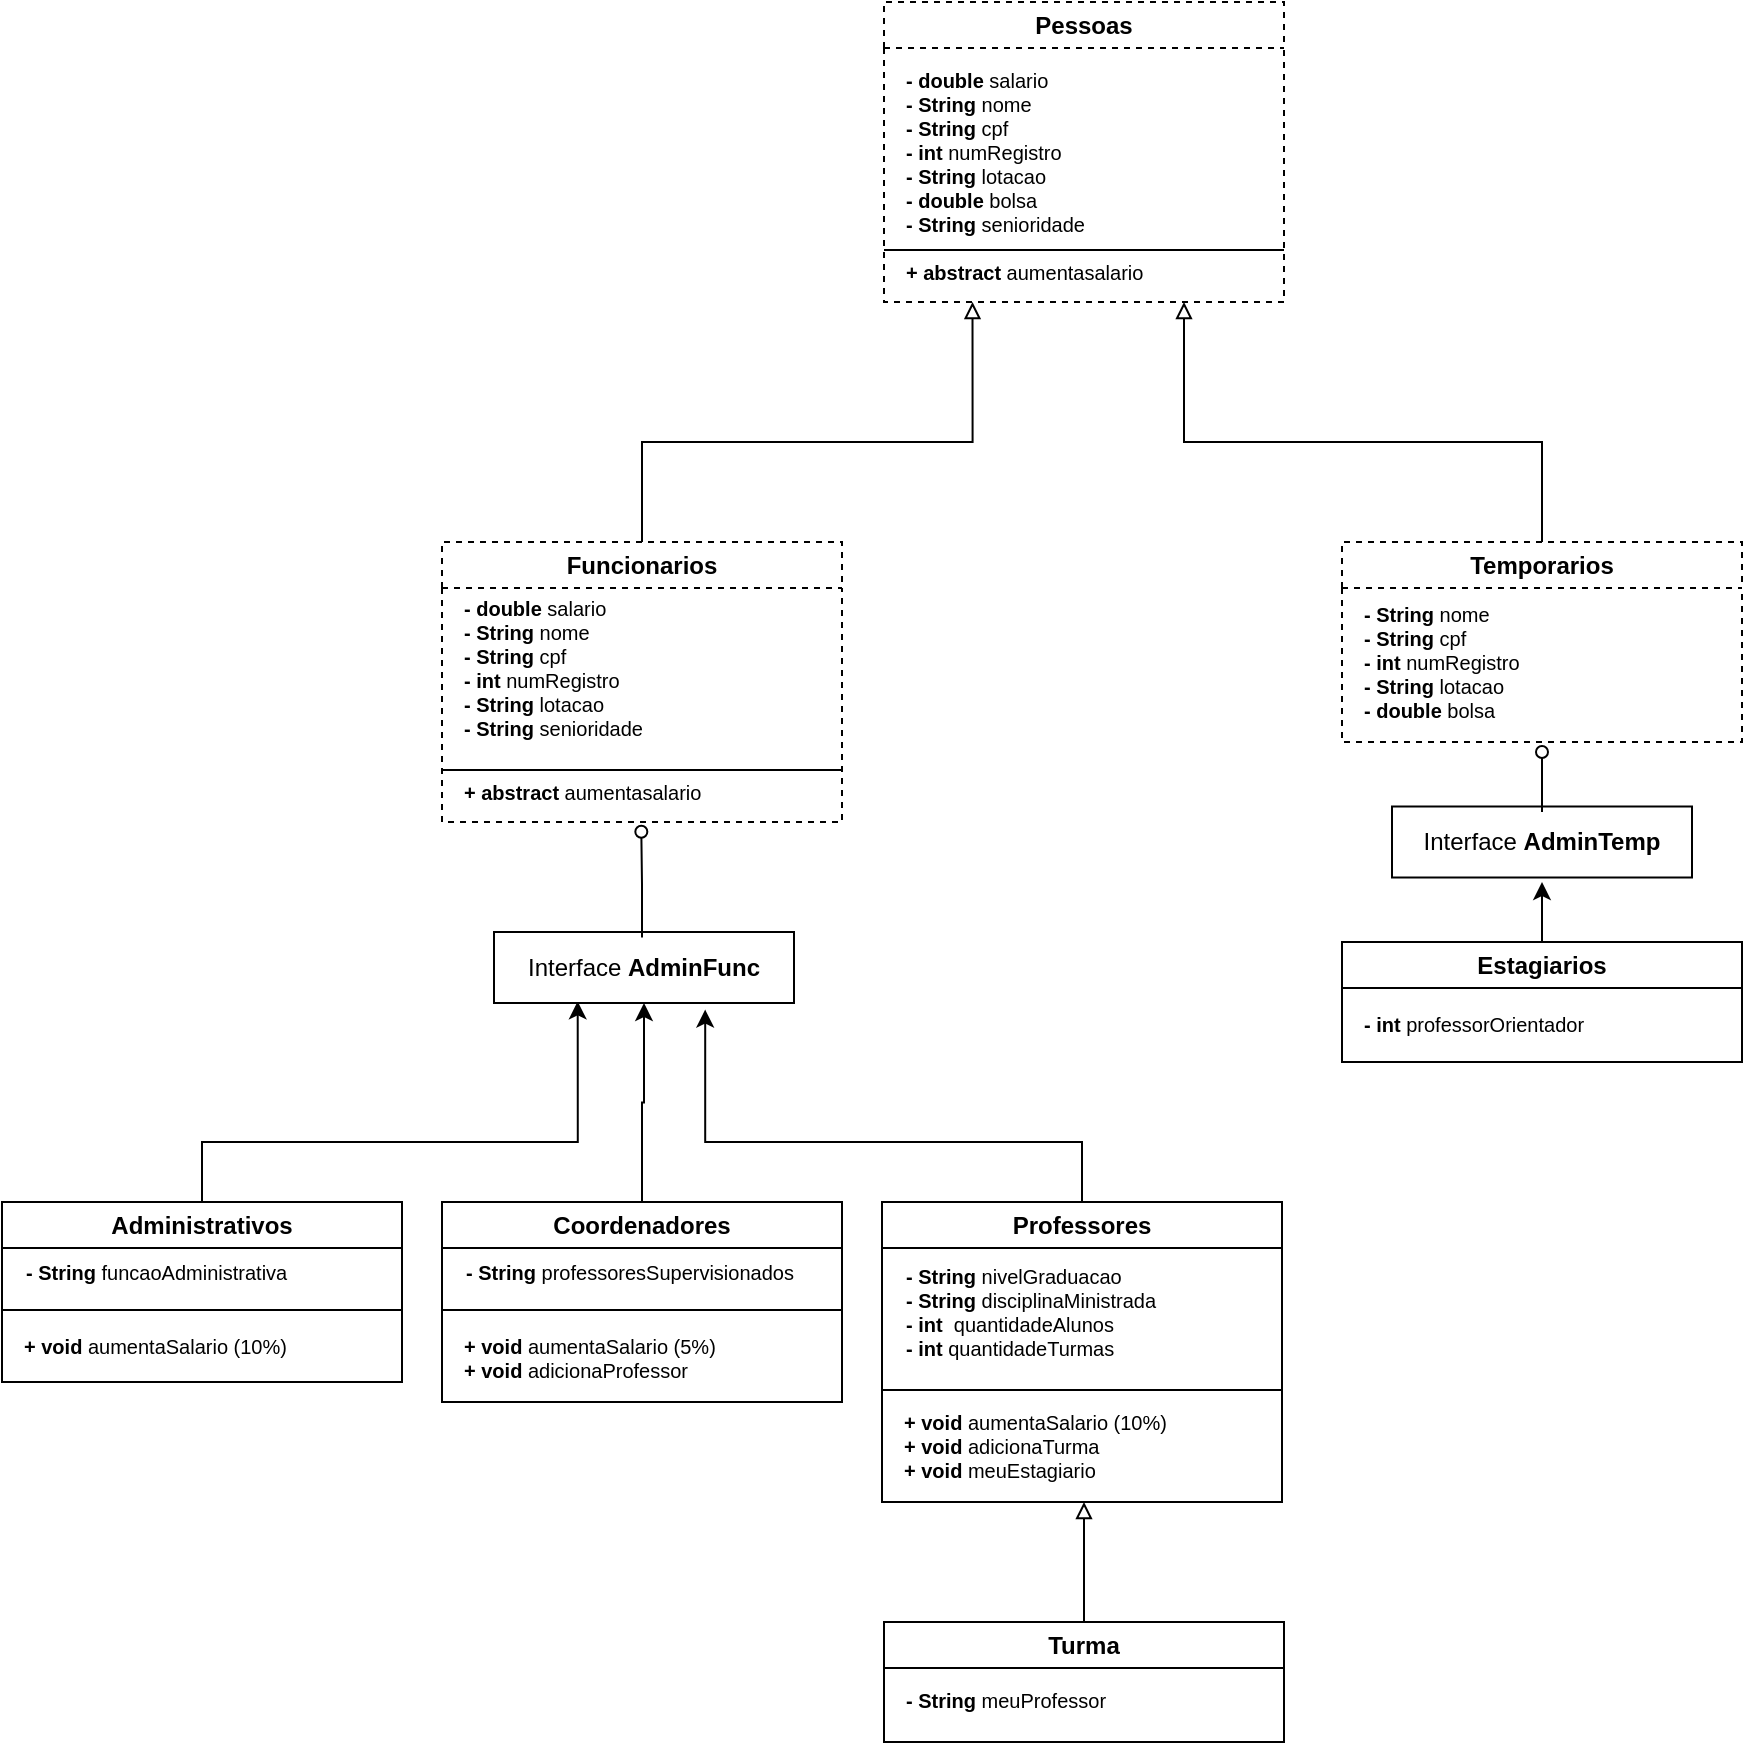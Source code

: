 <mxfile version="21.4.0" type="github">
  <diagram name="Page-1" id="vLhh3yerYi3Mmsl4roQH">
    <mxGraphModel dx="2150" dy="770" grid="1" gridSize="10" guides="1" tooltips="1" connect="1" arrows="1" fold="1" page="1" pageScale="1" pageWidth="827" pageHeight="1169" math="0" shadow="0">
      <root>
        <mxCell id="0" />
        <mxCell id="1" parent="0" />
        <mxCell id="MePsB11YgRdylaqGBsov-1" value="Pessoas" style="swimlane;whiteSpace=wrap;html=1;dashed=1;" vertex="1" parent="1">
          <mxGeometry x="-69" y="20" width="200" height="150" as="geometry" />
        </mxCell>
        <mxCell id="MePsB11YgRdylaqGBsov-12" value="&lt;b&gt;- double&lt;/b&gt; salario&lt;br&gt;&lt;b&gt;- String&lt;/b&gt; nome&lt;br&gt;&lt;b&gt;- String&lt;/b&gt; cpf&lt;br&gt;&lt;b&gt;- int&lt;/b&gt; numRegistro&lt;br&gt;&lt;b&gt;- String&lt;/b&gt; lotacao&lt;br&gt;&lt;b&gt;- double&lt;/b&gt; bolsa&lt;br&gt;&lt;b&gt;- String &lt;/b&gt;senioridade" style="text;html=1;strokeColor=none;fillColor=none;align=left;verticalAlign=middle;whiteSpace=wrap;rounded=0;fontSize=10;" vertex="1" parent="MePsB11YgRdylaqGBsov-1">
          <mxGeometry x="9" y="60" width="121" height="30" as="geometry" />
        </mxCell>
        <mxCell id="MePsB11YgRdylaqGBsov-13" value="&lt;b&gt;+ abstract&lt;/b&gt; aumentasalario" style="text;html=1;strokeColor=none;fillColor=none;align=left;verticalAlign=middle;whiteSpace=wrap;rounded=0;fontSize=10;" vertex="1" parent="MePsB11YgRdylaqGBsov-1">
          <mxGeometry x="9" y="120" width="141" height="30" as="geometry" />
        </mxCell>
        <mxCell id="MePsB11YgRdylaqGBsov-18" value="&lt;b&gt;- String&lt;/b&gt; nome&lt;br&gt;&lt;b&gt;- String&lt;/b&gt; cpf&lt;br&gt;&lt;b&gt;- int&lt;/b&gt; numRegistro&lt;br&gt;&lt;b&gt;- String&lt;/b&gt; lotacao&lt;br&gt;&lt;b&gt;- double&lt;/b&gt; bolsa" style="text;html=1;strokeColor=none;fillColor=none;align=left;verticalAlign=middle;whiteSpace=wrap;rounded=0;fontSize=10;" vertex="1" parent="MePsB11YgRdylaqGBsov-1">
          <mxGeometry x="238" y="315" width="121" height="30" as="geometry" />
        </mxCell>
        <mxCell id="MePsB11YgRdylaqGBsov-47" style="edgeStyle=orthogonalEdgeStyle;rounded=0;orthogonalLoop=1;jettySize=auto;html=1;entryX=0.25;entryY=1;entryDx=0;entryDy=0;endArrow=block;endFill=0;" edge="1" parent="1" source="MePsB11YgRdylaqGBsov-2" target="MePsB11YgRdylaqGBsov-13">
          <mxGeometry relative="1" as="geometry">
            <Array as="points">
              <mxPoint x="-190" y="240" />
              <mxPoint x="-25" y="240" />
            </Array>
          </mxGeometry>
        </mxCell>
        <mxCell id="MePsB11YgRdylaqGBsov-2" value="Funcionarios" style="swimlane;whiteSpace=wrap;html=1;dashed=1;" vertex="1" parent="1">
          <mxGeometry x="-290" y="290" width="200" height="140" as="geometry" />
        </mxCell>
        <mxCell id="MePsB11YgRdylaqGBsov-45" style="edgeStyle=orthogonalEdgeStyle;rounded=0;orthogonalLoop=1;jettySize=auto;html=1;entryX=1;entryY=1;entryDx=0;entryDy=0;endArrow=block;endFill=0;" edge="1" parent="1" source="MePsB11YgRdylaqGBsov-3" target="MePsB11YgRdylaqGBsov-13">
          <mxGeometry relative="1" as="geometry">
            <Array as="points">
              <mxPoint x="260" y="240" />
              <mxPoint x="81" y="240" />
            </Array>
          </mxGeometry>
        </mxCell>
        <mxCell id="MePsB11YgRdylaqGBsov-3" value="Temporarios" style="swimlane;whiteSpace=wrap;html=1;dashed=1;" vertex="1" parent="1">
          <mxGeometry x="160" y="290" width="200" height="100" as="geometry" />
        </mxCell>
        <mxCell id="MePsB11YgRdylaqGBsov-53" style="edgeStyle=orthogonalEdgeStyle;rounded=0;orthogonalLoop=1;jettySize=auto;html=1;" edge="1" parent="1" source="MePsB11YgRdylaqGBsov-4">
          <mxGeometry relative="1" as="geometry">
            <mxPoint x="260" y="460" as="targetPoint" />
          </mxGeometry>
        </mxCell>
        <mxCell id="MePsB11YgRdylaqGBsov-4" value="Estagiarios" style="swimlane;whiteSpace=wrap;html=1;" vertex="1" parent="1">
          <mxGeometry x="160" y="490" width="200" height="60" as="geometry" />
        </mxCell>
        <mxCell id="MePsB11YgRdylaqGBsov-52" style="edgeStyle=orthogonalEdgeStyle;rounded=0;orthogonalLoop=1;jettySize=auto;html=1;entryX=0.704;entryY=1.093;entryDx=0;entryDy=0;entryPerimeter=0;" edge="1" parent="1" source="MePsB11YgRdylaqGBsov-5" target="MePsB11YgRdylaqGBsov-8">
          <mxGeometry relative="1" as="geometry">
            <Array as="points">
              <mxPoint x="30" y="590" />
              <mxPoint x="-158" y="590" />
            </Array>
          </mxGeometry>
        </mxCell>
        <mxCell id="MePsB11YgRdylaqGBsov-5" value="Professores" style="swimlane;whiteSpace=wrap;html=1;" vertex="1" parent="1">
          <mxGeometry x="-70" y="620" width="200" height="150" as="geometry" />
        </mxCell>
        <mxCell id="MePsB11YgRdylaqGBsov-23" value="&lt;b&gt;- String &lt;/b&gt;nivelGraduacao&lt;br&gt;&lt;b&gt;- String&lt;/b&gt;&amp;nbsp;disciplinaMinistrada&lt;br&gt;&lt;b&gt;- int&amp;nbsp;&lt;/b&gt;&amp;nbsp;quantidadeAlunos&lt;br&gt;&lt;b&gt;- int&lt;/b&gt; quantidadeTurmas" style="text;html=1;strokeColor=none;fillColor=none;align=left;verticalAlign=middle;whiteSpace=wrap;rounded=0;fontSize=10;" vertex="1" parent="MePsB11YgRdylaqGBsov-5">
          <mxGeometry x="10" y="40" width="170" height="30" as="geometry" />
        </mxCell>
        <mxCell id="MePsB11YgRdylaqGBsov-24" value="&lt;b&gt;+ void&lt;/b&gt;&amp;nbsp;aumentaSalario (10%)&lt;br&gt;&lt;b&gt;+ void&lt;/b&gt; adicionaTurma&lt;br&gt;&lt;b&gt;+ void&lt;/b&gt; meuEstagiario" style="text;html=1;strokeColor=none;fillColor=none;align=left;verticalAlign=middle;whiteSpace=wrap;rounded=0;fontSize=10;" vertex="1" parent="MePsB11YgRdylaqGBsov-5">
          <mxGeometry x="9" y="107" width="141" height="30" as="geometry" />
        </mxCell>
        <mxCell id="MePsB11YgRdylaqGBsov-25" value="" style="endArrow=none;html=1;rounded=0;entryX=1;entryY=0.75;entryDx=0;entryDy=0;exitX=0;exitY=0.75;exitDx=0;exitDy=0;" edge="1" parent="MePsB11YgRdylaqGBsov-5">
          <mxGeometry width="50" height="50" relative="1" as="geometry">
            <mxPoint y="94" as="sourcePoint" />
            <mxPoint x="200" y="94" as="targetPoint" />
          </mxGeometry>
        </mxCell>
        <mxCell id="MePsB11YgRdylaqGBsov-26" value="&lt;b&gt;- String &lt;/b&gt;professoresSupervisionados" style="text;html=1;strokeColor=none;fillColor=none;align=left;verticalAlign=middle;whiteSpace=wrap;rounded=0;fontSize=10;" vertex="1" parent="MePsB11YgRdylaqGBsov-5">
          <mxGeometry x="-210" y="20" width="170" height="30" as="geometry" />
        </mxCell>
        <mxCell id="MePsB11YgRdylaqGBsov-27" value="" style="endArrow=none;html=1;rounded=0;entryX=1;entryY=0.75;entryDx=0;entryDy=0;exitX=0;exitY=0.75;exitDx=0;exitDy=0;" edge="1" parent="MePsB11YgRdylaqGBsov-5">
          <mxGeometry width="50" height="50" relative="1" as="geometry">
            <mxPoint x="-220" y="54" as="sourcePoint" />
            <mxPoint x="-20" y="54" as="targetPoint" />
          </mxGeometry>
        </mxCell>
        <mxCell id="MePsB11YgRdylaqGBsov-28" value="&lt;b&gt;+ void&lt;/b&gt;&amp;nbsp;aumentaSalario (5%)&lt;br&gt;&lt;b&gt;+ void&lt;/b&gt; adicionaProfessor" style="text;html=1;strokeColor=none;fillColor=none;align=left;verticalAlign=middle;whiteSpace=wrap;rounded=0;fontSize=10;" vertex="1" parent="MePsB11YgRdylaqGBsov-5">
          <mxGeometry x="-211" y="63" width="141" height="30" as="geometry" />
        </mxCell>
        <mxCell id="MePsB11YgRdylaqGBsov-29" value="&lt;b&gt;- String &lt;/b&gt;funcaoAdministrativa" style="text;html=1;strokeColor=none;fillColor=none;align=left;verticalAlign=middle;whiteSpace=wrap;rounded=0;fontSize=10;" vertex="1" parent="MePsB11YgRdylaqGBsov-5">
          <mxGeometry x="-430" y="20" width="170" height="30" as="geometry" />
        </mxCell>
        <mxCell id="MePsB11YgRdylaqGBsov-31" value="" style="endArrow=none;html=1;rounded=0;entryX=1;entryY=0.75;entryDx=0;entryDy=0;exitX=0;exitY=0.75;exitDx=0;exitDy=0;" edge="1" parent="MePsB11YgRdylaqGBsov-5">
          <mxGeometry width="50" height="50" relative="1" as="geometry">
            <mxPoint x="-440" y="54" as="sourcePoint" />
            <mxPoint x="-240" y="54" as="targetPoint" />
          </mxGeometry>
        </mxCell>
        <mxCell id="MePsB11YgRdylaqGBsov-32" value="&lt;b&gt;+ void&lt;/b&gt;&amp;nbsp;aumentaSalario (10%)" style="text;html=1;strokeColor=none;fillColor=none;align=left;verticalAlign=middle;whiteSpace=wrap;rounded=0;fontSize=10;" vertex="1" parent="MePsB11YgRdylaqGBsov-5">
          <mxGeometry x="-431" y="57" width="141" height="30" as="geometry" />
        </mxCell>
        <mxCell id="MePsB11YgRdylaqGBsov-43" value="&lt;b&gt;- String &lt;/b&gt;meuProfessor" style="text;html=1;strokeColor=none;fillColor=none;align=left;verticalAlign=middle;whiteSpace=wrap;rounded=0;fontSize=10;" vertex="1" parent="MePsB11YgRdylaqGBsov-5">
          <mxGeometry x="10" y="234" width="170" height="30" as="geometry" />
        </mxCell>
        <mxCell id="MePsB11YgRdylaqGBsov-51" style="edgeStyle=orthogonalEdgeStyle;rounded=0;orthogonalLoop=1;jettySize=auto;html=1;entryX=0.5;entryY=1;entryDx=0;entryDy=0;" edge="1" parent="1" source="MePsB11YgRdylaqGBsov-6" target="MePsB11YgRdylaqGBsov-8">
          <mxGeometry relative="1" as="geometry" />
        </mxCell>
        <mxCell id="MePsB11YgRdylaqGBsov-6" value="Coordenadores" style="swimlane;whiteSpace=wrap;html=1;startSize=23;" vertex="1" parent="1">
          <mxGeometry x="-290" y="620" width="200" height="100" as="geometry" />
        </mxCell>
        <mxCell id="MePsB11YgRdylaqGBsov-50" style="edgeStyle=orthogonalEdgeStyle;rounded=0;orthogonalLoop=1;jettySize=auto;html=1;entryX=0.279;entryY=0.977;entryDx=0;entryDy=0;entryPerimeter=0;" edge="1" parent="1" source="MePsB11YgRdylaqGBsov-7" target="MePsB11YgRdylaqGBsov-8">
          <mxGeometry relative="1" as="geometry">
            <Array as="points">
              <mxPoint x="-410" y="590" />
              <mxPoint x="-222" y="590" />
            </Array>
          </mxGeometry>
        </mxCell>
        <mxCell id="MePsB11YgRdylaqGBsov-7" value="Administrativos" style="swimlane;whiteSpace=wrap;html=1;" vertex="1" parent="1">
          <mxGeometry x="-510" y="620" width="200" height="90" as="geometry" />
        </mxCell>
        <mxCell id="MePsB11YgRdylaqGBsov-8" value="" style="rounded=0;whiteSpace=wrap;html=1;" vertex="1" parent="1">
          <mxGeometry x="-264" y="485" width="150" height="35.5" as="geometry" />
        </mxCell>
        <mxCell id="MePsB11YgRdylaqGBsov-48" style="edgeStyle=orthogonalEdgeStyle;rounded=0;orthogonalLoop=1;jettySize=auto;html=1;entryX=0.643;entryY=0.995;entryDx=0;entryDy=0;entryPerimeter=0;endArrow=oval;endFill=0;" edge="1" parent="1" source="MePsB11YgRdylaqGBsov-9">
          <mxGeometry relative="1" as="geometry">
            <mxPoint x="-190.337" y="434.85" as="targetPoint" />
            <Array as="points">
              <mxPoint x="-190" y="461" />
              <mxPoint x="-190" y="461" />
            </Array>
          </mxGeometry>
        </mxCell>
        <mxCell id="MePsB11YgRdylaqGBsov-9" value="Interface &lt;b&gt;AdminFunc&lt;/b&gt;" style="text;html=1;strokeColor=none;fillColor=none;align=center;verticalAlign=middle;whiteSpace=wrap;rounded=0;" vertex="1" parent="1">
          <mxGeometry x="-254" y="487.75" width="130" height="30" as="geometry" />
        </mxCell>
        <mxCell id="MePsB11YgRdylaqGBsov-10" value="" style="rounded=0;whiteSpace=wrap;html=1;" vertex="1" parent="1">
          <mxGeometry x="185" y="422.25" width="150" height="35.5" as="geometry" />
        </mxCell>
        <mxCell id="MePsB11YgRdylaqGBsov-49" style="edgeStyle=orthogonalEdgeStyle;rounded=0;orthogonalLoop=1;jettySize=auto;html=1;endArrow=oval;endFill=0;" edge="1" parent="1" source="MePsB11YgRdylaqGBsov-11">
          <mxGeometry relative="1" as="geometry">
            <mxPoint x="260" y="395" as="targetPoint" />
          </mxGeometry>
        </mxCell>
        <mxCell id="MePsB11YgRdylaqGBsov-11" value="Interface &lt;b&gt;AdminTemp&lt;/b&gt;" style="text;html=1;strokeColor=none;fillColor=none;align=center;verticalAlign=middle;whiteSpace=wrap;rounded=0;" vertex="1" parent="1">
          <mxGeometry x="195" y="425" width="130" height="30" as="geometry" />
        </mxCell>
        <mxCell id="MePsB11YgRdylaqGBsov-14" value="" style="endArrow=none;html=1;rounded=0;entryX=1;entryY=0.75;entryDx=0;entryDy=0;exitX=0;exitY=0.75;exitDx=0;exitDy=0;" edge="1" parent="1">
          <mxGeometry width="50" height="50" relative="1" as="geometry">
            <mxPoint x="-69" y="144" as="sourcePoint" />
            <mxPoint x="131" y="144" as="targetPoint" />
          </mxGeometry>
        </mxCell>
        <mxCell id="MePsB11YgRdylaqGBsov-15" value="&lt;b&gt;- double&lt;/b&gt; salario&lt;br&gt;&lt;b&gt;- String&lt;/b&gt; nome&lt;br&gt;&lt;b&gt;- String&lt;/b&gt; cpf&lt;br&gt;&lt;b&gt;- int&lt;/b&gt; numRegistro&lt;br&gt;&lt;b&gt;- String&lt;/b&gt; lotacao&lt;br&gt;&lt;b&gt;- String &lt;/b&gt;senioridade" style="text;html=1;strokeColor=none;fillColor=none;align=left;verticalAlign=middle;whiteSpace=wrap;rounded=0;fontSize=10;" vertex="1" parent="1">
          <mxGeometry x="-281" y="338" width="121" height="30" as="geometry" />
        </mxCell>
        <mxCell id="MePsB11YgRdylaqGBsov-16" value="&lt;b&gt;+ abstract&lt;/b&gt; aumentasalario" style="text;html=1;strokeColor=none;fillColor=none;align=left;verticalAlign=middle;whiteSpace=wrap;rounded=0;fontSize=10;" vertex="1" parent="1">
          <mxGeometry x="-281" y="400" width="141" height="30" as="geometry" />
        </mxCell>
        <mxCell id="MePsB11YgRdylaqGBsov-17" value="" style="endArrow=none;html=1;rounded=0;entryX=1;entryY=0.75;entryDx=0;entryDy=0;exitX=0;exitY=0.75;exitDx=0;exitDy=0;" edge="1" parent="1">
          <mxGeometry width="50" height="50" relative="1" as="geometry">
            <mxPoint x="-290" y="404" as="sourcePoint" />
            <mxPoint x="-90" y="404" as="targetPoint" />
          </mxGeometry>
        </mxCell>
        <mxCell id="MePsB11YgRdylaqGBsov-21" value="&lt;b&gt;- int&lt;/b&gt; professorOrientador" style="text;html=1;strokeColor=none;fillColor=none;align=left;verticalAlign=middle;whiteSpace=wrap;rounded=0;fontSize=10;" vertex="1" parent="1">
          <mxGeometry x="169" y="516" width="141" height="30" as="geometry" />
        </mxCell>
        <mxCell id="MePsB11YgRdylaqGBsov-56" style="edgeStyle=orthogonalEdgeStyle;rounded=0;orthogonalLoop=1;jettySize=auto;html=1;endArrow=block;endFill=0;" edge="1" parent="1" source="MePsB11YgRdylaqGBsov-33">
          <mxGeometry relative="1" as="geometry">
            <mxPoint x="31" y="770" as="targetPoint" />
          </mxGeometry>
        </mxCell>
        <mxCell id="MePsB11YgRdylaqGBsov-33" value="Turma" style="swimlane;whiteSpace=wrap;html=1;" vertex="1" parent="1">
          <mxGeometry x="-69" y="830" width="200" height="60" as="geometry" />
        </mxCell>
      </root>
    </mxGraphModel>
  </diagram>
</mxfile>
